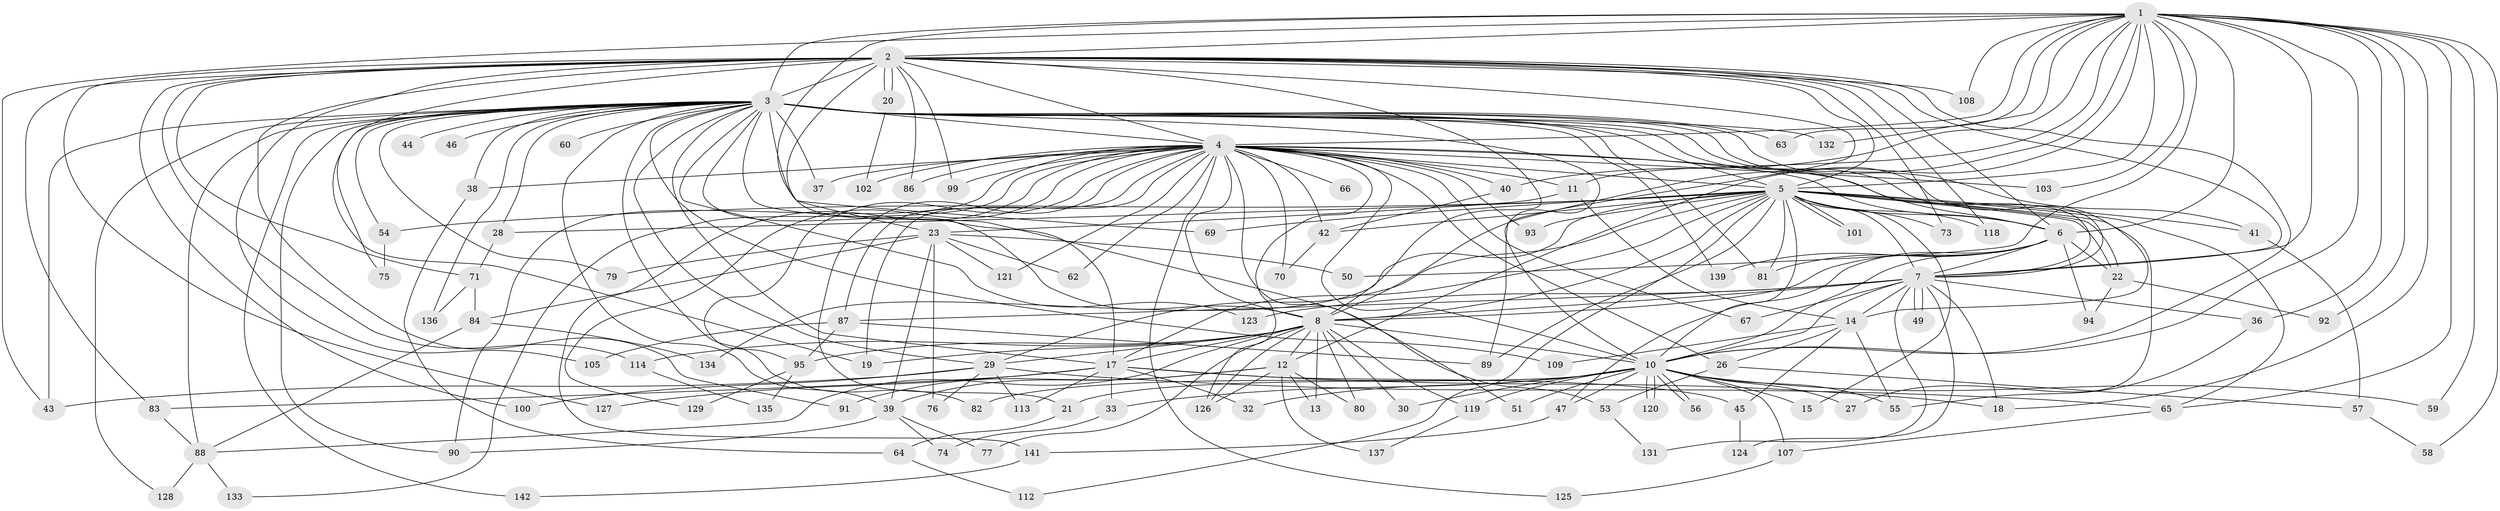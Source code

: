 // Generated by graph-tools (version 1.1) at 2025/51/02/27/25 19:51:44]
// undirected, 114 vertices, 261 edges
graph export_dot {
graph [start="1"]
  node [color=gray90,style=filled];
  1 [super="+52"];
  2 [super="+31"];
  3 [super="+9"];
  4 [super="+16"];
  5 [super="+72"];
  6 [super="+140"];
  7 [super="+78"];
  8 [super="+34"];
  10 [super="+61"];
  11;
  12 [super="+117"];
  13;
  14 [super="+24"];
  15;
  17 [super="+130"];
  18 [super="+25"];
  19;
  20;
  21;
  22;
  23 [super="+35"];
  26;
  27;
  28;
  29 [super="+68"];
  30;
  32;
  33;
  36;
  37 [super="+48"];
  38;
  39 [super="+97"];
  40;
  41;
  42 [super="+85"];
  43;
  44;
  45;
  46;
  47;
  49;
  50;
  51;
  53;
  54;
  55 [super="+111"];
  56;
  57;
  58;
  59;
  60;
  62;
  63;
  64;
  65 [super="+96"];
  66;
  67;
  69;
  70;
  71 [super="+106"];
  73;
  74;
  75;
  76;
  77;
  79;
  80;
  81 [super="+122"];
  82;
  83 [super="+115"];
  84;
  86;
  87;
  88 [super="+110"];
  89 [super="+104"];
  90 [super="+116"];
  91;
  92;
  93;
  94;
  95 [super="+98"];
  99;
  100;
  101;
  102;
  103;
  105;
  107;
  108;
  109;
  112;
  113;
  114;
  118;
  119;
  120;
  121;
  123;
  124;
  125;
  126 [super="+138"];
  127;
  128;
  129;
  131;
  132;
  133;
  134;
  135;
  136;
  137;
  139;
  141;
  142;
  1 -- 2;
  1 -- 3 [weight=2];
  1 -- 4;
  1 -- 5;
  1 -- 6;
  1 -- 7;
  1 -- 8;
  1 -- 10;
  1 -- 11;
  1 -- 12;
  1 -- 17;
  1 -- 18;
  1 -- 36;
  1 -- 40;
  1 -- 50;
  1 -- 58;
  1 -- 59;
  1 -- 63;
  1 -- 65;
  1 -- 92;
  1 -- 103;
  1 -- 108;
  1 -- 132;
  1 -- 43;
  2 -- 3 [weight=2];
  2 -- 4;
  2 -- 5;
  2 -- 6;
  2 -- 7;
  2 -- 8 [weight=2];
  2 -- 10;
  2 -- 20;
  2 -- 20;
  2 -- 23 [weight=2];
  2 -- 73;
  2 -- 83;
  2 -- 86;
  2 -- 91;
  2 -- 99;
  2 -- 100;
  2 -- 105;
  2 -- 108;
  2 -- 114;
  2 -- 127;
  2 -- 19;
  2 -- 118;
  2 -- 71 [weight=2];
  2 -- 89;
  3 -- 4 [weight=2];
  3 -- 5 [weight=2];
  3 -- 6 [weight=2];
  3 -- 7 [weight=2];
  3 -- 8 [weight=2];
  3 -- 10 [weight=3];
  3 -- 38;
  3 -- 41;
  3 -- 43;
  3 -- 75;
  3 -- 82;
  3 -- 90;
  3 -- 109;
  3 -- 128;
  3 -- 136;
  3 -- 132;
  3 -- 139;
  3 -- 69;
  3 -- 14;
  3 -- 142;
  3 -- 79;
  3 -- 88;
  3 -- 28;
  3 -- 29;
  3 -- 37;
  3 -- 39;
  3 -- 44;
  3 -- 46;
  3 -- 53;
  3 -- 54;
  3 -- 123;
  3 -- 60;
  3 -- 63;
  3 -- 17;
  3 -- 81;
  4 -- 5;
  4 -- 6;
  4 -- 7;
  4 -- 8 [weight=2];
  4 -- 10;
  4 -- 11;
  4 -- 19;
  4 -- 37 [weight=2];
  4 -- 40;
  4 -- 51;
  4 -- 62;
  4 -- 66 [weight=2];
  4 -- 86;
  4 -- 87;
  4 -- 90;
  4 -- 93;
  4 -- 99;
  4 -- 102;
  4 -- 103;
  4 -- 121;
  4 -- 125;
  4 -- 126;
  4 -- 129;
  4 -- 67;
  4 -- 133;
  4 -- 38;
  4 -- 70;
  4 -- 141;
  4 -- 21;
  4 -- 26;
  4 -- 95;
  4 -- 42;
  5 -- 6;
  5 -- 7;
  5 -- 8;
  5 -- 10;
  5 -- 15;
  5 -- 22;
  5 -- 22;
  5 -- 27;
  5 -- 28;
  5 -- 29;
  5 -- 41;
  5 -- 42;
  5 -- 54;
  5 -- 69;
  5 -- 81;
  5 -- 89;
  5 -- 93;
  5 -- 101;
  5 -- 101;
  5 -- 112;
  5 -- 118;
  5 -- 134;
  5 -- 65;
  5 -- 73;
  5 -- 17;
  6 -- 7;
  6 -- 8;
  6 -- 10;
  6 -- 47;
  6 -- 81;
  6 -- 94;
  6 -- 139;
  6 -- 22;
  7 -- 8;
  7 -- 10 [weight=2];
  7 -- 18;
  7 -- 36;
  7 -- 49;
  7 -- 49;
  7 -- 67;
  7 -- 87;
  7 -- 123;
  7 -- 124;
  7 -- 131;
  7 -- 14;
  8 -- 10;
  8 -- 12 [weight=2];
  8 -- 13;
  8 -- 17;
  8 -- 19;
  8 -- 30;
  8 -- 77;
  8 -- 80;
  8 -- 88;
  8 -- 95;
  8 -- 114;
  8 -- 119;
  8 -- 126;
  8 -- 29;
  10 -- 15;
  10 -- 21;
  10 -- 27;
  10 -- 30;
  10 -- 32;
  10 -- 33;
  10 -- 47;
  10 -- 51;
  10 -- 55;
  10 -- 56;
  10 -- 56;
  10 -- 59;
  10 -- 82;
  10 -- 107;
  10 -- 120;
  10 -- 120;
  10 -- 119;
  11 -- 14;
  11 -- 23;
  12 -- 13;
  12 -- 80;
  12 -- 91;
  12 -- 137;
  12 -- 126;
  12 -- 39;
  14 -- 45;
  14 -- 26;
  14 -- 109;
  14 -- 55;
  17 -- 32;
  17 -- 33;
  17 -- 45;
  17 -- 83;
  17 -- 113;
  17 -- 127;
  17 -- 18;
  20 -- 102;
  21 -- 64;
  22 -- 92;
  22 -- 94;
  23 -- 39;
  23 -- 62;
  23 -- 76;
  23 -- 79;
  23 -- 84;
  23 -- 121;
  23 -- 50;
  26 -- 53;
  26 -- 57;
  28 -- 71;
  29 -- 43;
  29 -- 65;
  29 -- 76;
  29 -- 100;
  29 -- 113;
  33 -- 74;
  36 -- 55;
  38 -- 64;
  39 -- 74;
  39 -- 77;
  39 -- 90;
  40 -- 42;
  41 -- 57;
  42 -- 70;
  45 -- 124;
  47 -- 141;
  53 -- 131;
  54 -- 75;
  57 -- 58;
  64 -- 112;
  65 -- 107;
  71 -- 84;
  71 -- 136;
  83 -- 88;
  84 -- 134;
  84 -- 88;
  87 -- 95;
  87 -- 105;
  87 -- 89;
  88 -- 128;
  88 -- 133;
  95 -- 135;
  95 -- 129;
  107 -- 125;
  114 -- 135;
  119 -- 137;
  141 -- 142;
}

